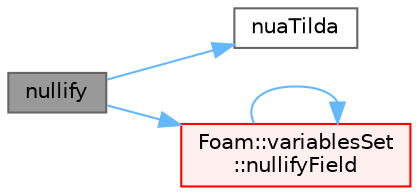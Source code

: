 digraph "nullify"
{
 // LATEX_PDF_SIZE
  bgcolor="transparent";
  edge [fontname=Helvetica,fontsize=10,labelfontname=Helvetica,labelfontsize=10];
  node [fontname=Helvetica,fontsize=10,shape=box,height=0.2,width=0.4];
  rankdir="LR";
  Node1 [id="Node000001",label="nullify",height=0.2,width=0.4,color="gray40", fillcolor="grey60", style="filled", fontcolor="black",tooltip=" "];
  Node1 -> Node2 [id="edge1_Node000001_Node000002",color="steelblue1",style="solid",tooltip=" "];
  Node2 [id="Node000002",label="nuaTilda",height=0.2,width=0.4,color="grey40", fillcolor="white", style="filled",URL="$classFoam_1_1incompressibleAdjoint_1_1adjointRASModels_1_1adjointSpalartAllmaras.html#a73063544a7d1d5d9a80cad8d16a389b7",tooltip=" "];
  Node1 -> Node3 [id="edge2_Node000001_Node000003",color="steelblue1",style="solid",tooltip=" "];
  Node3 [id="Node000003",label="Foam::variablesSet\l::nullifyField",height=0.2,width=0.4,color="red", fillcolor="#FFF0F0", style="filled",URL="$classFoam_1_1variablesSet.html#af900ef048ebfed406e096c903e2cf759",tooltip=" "];
  Node3 -> Node3 [id="edge3_Node000003_Node000003",color="steelblue1",style="solid",tooltip=" "];
}
